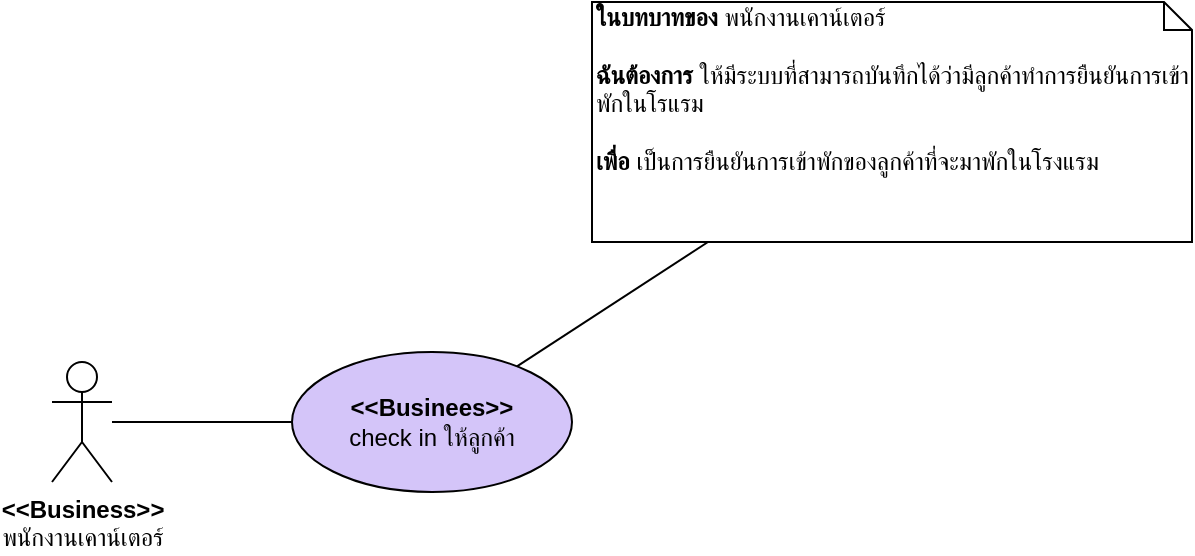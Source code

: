 <mxfile version="14.0.5" type="device" pages="3"><diagram id="AcypNGrBGECUP-zzqgEd" name="Business use case"><mxGraphModel dx="1038" dy="548" grid="1" gridSize="10" guides="1" tooltips="1" connect="1" arrows="1" fold="1" page="1" pageScale="1" pageWidth="827" pageHeight="1169" math="0" shadow="0"><root><mxCell id="0"/><mxCell id="1" parent="0"/><mxCell id="U9zcBIzE60Y1GbPLzzEr-1" value="&lt;b&gt;&amp;lt;&amp;lt;Business&amp;gt;&amp;gt;&lt;/b&gt;&lt;br&gt;พนักงานเคาน์เตอร์" style="shape=umlActor;verticalLabelPosition=bottom;verticalAlign=top;html=1;outlineConnect=0;" parent="1" vertex="1"><mxGeometry x="160" y="200" width="30" height="60" as="geometry"/></mxCell><mxCell id="U9zcBIzE60Y1GbPLzzEr-2" value="&lt;b&gt;&amp;lt;&amp;lt;Businees&amp;gt;&amp;gt;&lt;/b&gt;&lt;br&gt;check in ให้ลูกค้า" style="ellipse;whiteSpace=wrap;html=1;fillColor=#d4c5f9;" parent="1" vertex="1"><mxGeometry x="280" y="195" width="140" height="70" as="geometry"/></mxCell><mxCell id="U9zcBIzE60Y1GbPLzzEr-3" value="&lt;b&gt;ในบทบาทของ&lt;/b&gt;&amp;nbsp;พนักงานเคาน์เตอร์&lt;br&gt;&lt;br&gt;&lt;b&gt;ฉันต้องการ&lt;/b&gt;&amp;nbsp;ให้มีระบบที่สามารถบันทึกได้ว่ามีลูกค้าทำการยืนยันการเข้าพักในโรแรม&lt;br&gt;&lt;br&gt;&lt;b&gt;เพื่อ&lt;/b&gt; เป็นการยืนยันการเข้าพักของลูกค้าที่จะมาพักในโรงแรม" style="shape=note;whiteSpace=wrap;html=1;size=14;verticalAlign=top;align=left;spacingTop=-6;" parent="1" vertex="1"><mxGeometry x="430" y="20" width="300" height="120" as="geometry"/></mxCell><mxCell id="U9zcBIzE60Y1GbPLzzEr-4" value="" style="endArrow=none;endFill=1;endSize=12;html=1;" parent="1" source="U9zcBIzE60Y1GbPLzzEr-1" target="U9zcBIzE60Y1GbPLzzEr-2" edge="1"><mxGeometry width="160" relative="1" as="geometry"><mxPoint x="440" y="260" as="sourcePoint"/><mxPoint x="600" y="260" as="targetPoint"/></mxGeometry></mxCell><mxCell id="U9zcBIzE60Y1GbPLzzEr-5" value="" style="endArrow=none;endFill=1;endSize=12;html=1;" parent="1" source="U9zcBIzE60Y1GbPLzzEr-2" target="U9zcBIzE60Y1GbPLzzEr-3" edge="1"><mxGeometry width="160" relative="1" as="geometry"><mxPoint x="200" y="240" as="sourcePoint"/><mxPoint x="290" y="240" as="targetPoint"/></mxGeometry></mxCell></root></mxGraphModel></diagram><diagram id="2j5fIqkQEQFoPFCC7c_y" name="System use case"><mxGraphModel dx="1038" dy="548" grid="1" gridSize="10" guides="1" tooltips="1" connect="1" arrows="1" fold="1" page="1" pageScale="1" pageWidth="827" pageHeight="1169" math="0" shadow="0"><root><mxCell id="jgrLoApWVUbyIgLD_d8y-0"/><mxCell id="jgrLoApWVUbyIgLD_d8y-1" parent="jgrLoApWVUbyIgLD_d8y-0"/><mxCell id="A72k8wyFE-7GUAUw9-wk-0" value="พนักงานเคาน์เตอร์" style="shape=umlActor;verticalLabelPosition=bottom;verticalAlign=top;html=1;outlineConnect=0;" parent="jgrLoApWVUbyIgLD_d8y-1" vertex="1"><mxGeometry x="170" y="280" width="30" height="60" as="geometry"/></mxCell><mxCell id="A72k8wyFE-7GUAUw9-wk-1" value="เข้าระบบในฐานะ&lt;br&gt;พนักงานเคาน์เตอร์" style="ellipse;whiteSpace=wrap;html=1;" parent="jgrLoApWVUbyIgLD_d8y-1" vertex="1"><mxGeometry x="290" y="275" width="140" height="70" as="geometry"/></mxCell><mxCell id="A72k8wyFE-7GUAUw9-wk-6" value="" style="endArrow=open;endFill=1;endSize=12;html=1;" parent="jgrLoApWVUbyIgLD_d8y-1" source="A72k8wyFE-7GUAUw9-wk-0" target="A72k8wyFE-7GUAUw9-wk-1" edge="1"><mxGeometry width="160" relative="1" as="geometry"><mxPoint x="330" y="280" as="sourcePoint"/><mxPoint x="490" y="280" as="targetPoint"/></mxGeometry></mxCell><mxCell id="A72k8wyFE-7GUAUw9-wk-7" value="check in ให้ลูกค้า" style="ellipse;whiteSpace=wrap;html=1;fillColor=#d4c5f9;" parent="jgrLoApWVUbyIgLD_d8y-1" vertex="1"><mxGeometry x="490" y="160" width="140" height="70" as="geometry"/></mxCell><mxCell id="A72k8wyFE-7GUAUw9-wk-8" value="&amp;lt;&amp;lt;extend&amp;gt;&amp;gt;" style="endArrow=open;endSize=12;dashed=1;html=1;" parent="jgrLoApWVUbyIgLD_d8y-1" source="A72k8wyFE-7GUAUw9-wk-7" target="A72k8wyFE-7GUAUw9-wk-1" edge="1"><mxGeometry width="160" relative="1" as="geometry"><mxPoint x="330" y="290" as="sourcePoint"/><mxPoint x="490" y="290" as="targetPoint"/></mxGeometry></mxCell></root></mxGraphModel></diagram><diagram id="aDOk05wEmpmzOpF2zTKM" name="System Activity "><mxGraphModel dx="1038" dy="548" grid="1" gridSize="10" guides="1" tooltips="1" connect="1" arrows="1" fold="1" page="1" pageScale="1" pageWidth="827" pageHeight="1169" math="0" shadow="0"><root><mxCell id="HvUJcRajyzvbVuqM2ntR-0"/><mxCell id="HvUJcRajyzvbVuqM2ntR-1" parent="HvUJcRajyzvbVuqM2ntR-0"/><mxCell id="HvUJcRajyzvbVuqM2ntR-2" value="&lt;font style=&quot;font-size: 16px&quot;&gt;ระบบย่อย check in ให้ลูกค้า&lt;/font&gt;" style="shape=umlFrame;whiteSpace=wrap;html=1;width=210;height=40;align=center;" parent="HvUJcRajyzvbVuqM2ntR-1" vertex="1"><mxGeometry x="10" y="10" width="810" height="1140" as="geometry"/></mxCell><mxCell id="HvUJcRajyzvbVuqM2ntR-3" value="พนักงานเคาน์เตอร์" style="swimlane;fontSize=13;startSize=23;" parent="HvUJcRajyzvbVuqM2ntR-1" vertex="1"><mxGeometry x="40" y="70" width="370" height="1060" as="geometry"/></mxCell><mxCell id="HvUJcRajyzvbVuqM2ntR-4" value="ระบบ" style="swimlane;fontSize=13;" parent="HvUJcRajyzvbVuqM2ntR-1" vertex="1"><mxGeometry x="410" y="70" width="380" height="1060" as="geometry"/></mxCell><mxCell id="30vev3DMYKEH-eXmOFsj-11" value="แสดงหน้าจอ" style="rounded=1;whiteSpace=wrap;html=1;arcSize=40;fontColor=#000000;fillColor=#ffffc0;strokeColor=#ff0000;" parent="HvUJcRajyzvbVuqM2ntR-4" vertex="1"><mxGeometry x="120" y="475" width="110" height="40" as="geometry"/></mxCell><mxCell id="HvUJcRajyzvbVuqM2ntR-5" value="" style="ellipse;html=1;shape=startState;fillColor=#000000;strokeColor=#ff0000;fontSize=13;" parent="HvUJcRajyzvbVuqM2ntR-1" vertex="1"><mxGeometry x="210" y="110" width="30" height="30" as="geometry"/></mxCell><mxCell id="HvUJcRajyzvbVuqM2ntR-8" value="" style="edgeStyle=orthogonalEdgeStyle;html=1;verticalAlign=bottom;endArrow=open;endSize=8;strokeColor=#ff0000;fontSize=13;entryX=0;entryY=0.5;entryDx=0;entryDy=0;" parent="HvUJcRajyzvbVuqM2ntR-1" source="HvUJcRajyzvbVuqM2ntR-7" target="HvUJcRajyzvbVuqM2ntR-9" edge="1"><mxGeometry relative="1" as="geometry"><mxPoint x="225" y="290" as="targetPoint"/></mxGeometry></mxCell><mxCell id="HvUJcRajyzvbVuqM2ntR-9" value="โหลดข้อมูลพนักงานเคาน์เตอร์ที่กำลังใช้งาน" style="rounded=1;whiteSpace=wrap;html=1;arcSize=40;fontColor=#000000;fillColor=#ffffc0;strokeColor=#ff0000;" parent="HvUJcRajyzvbVuqM2ntR-1" vertex="1"><mxGeometry x="520" y="160" width="130" height="40" as="geometry"/></mxCell><mxCell id="HvUJcRajyzvbVuqM2ntR-10" value="มีข้อมูลสมาชิก&lt;br&gt;ที่กำลังใช้ระบบอยู่" style="rhombus;whiteSpace=wrap;html=1;fillColor=#ffffc0;strokeColor=#ff0000;fontSize=13;" parent="HvUJcRajyzvbVuqM2ntR-1" vertex="1"><mxGeometry x="515" y="230" width="140" height="70" as="geometry"/></mxCell><mxCell id="HvUJcRajyzvbVuqM2ntR-11" value="[no]" style="edgeStyle=orthogonalEdgeStyle;html=1;align=left;verticalAlign=bottom;endArrow=open;endSize=8;strokeColor=#ff0000;fontSize=13;" parent="HvUJcRajyzvbVuqM2ntR-1" source="HvUJcRajyzvbVuqM2ntR-10" target="HvUJcRajyzvbVuqM2ntR-35" edge="1"><mxGeometry x="-0.482" y="10" relative="1" as="geometry"><mxPoint x="721" y="590" as="targetPoint"/><Array as="points"><mxPoint x="720" y="265"/></Array><mxPoint as="offset"/></mxGeometry></mxCell><mxCell id="HvUJcRajyzvbVuqM2ntR-12" value="[yes]" style="edgeStyle=orthogonalEdgeStyle;html=1;align=left;verticalAlign=top;endArrow=open;endSize=8;strokeColor=#ff0000;fontSize=13;entryX=0.5;entryY=0;entryDx=0;entryDy=0;" parent="HvUJcRajyzvbVuqM2ntR-1" source="HvUJcRajyzvbVuqM2ntR-10" target="HvUJcRajyzvbVuqM2ntR-14" edge="1"><mxGeometry x="-0.667" y="-35" relative="1" as="geometry"><mxPoint x="590" y="400" as="targetPoint"/><mxPoint as="offset"/></mxGeometry></mxCell><mxCell id="HvUJcRajyzvbVuqM2ntR-13" value="" style="edgeStyle=orthogonalEdgeStyle;html=1;verticalAlign=bottom;endArrow=open;endSize=8;strokeColor=#ff0000;fontSize=13;entryX=0.5;entryY=0;entryDx=0;entryDy=0;exitX=0.5;exitY=1;exitDx=0;exitDy=0;" parent="HvUJcRajyzvbVuqM2ntR-1" source="HvUJcRajyzvbVuqM2ntR-9" target="HvUJcRajyzvbVuqM2ntR-10" edge="1"><mxGeometry relative="1" as="geometry"><mxPoint x="540" y="220" as="targetPoint"/><mxPoint x="295" y="220" as="sourcePoint"/></mxGeometry></mxCell><mxCell id="HvUJcRajyzvbVuqM2ntR-14" value="โหลดข้อมูลลูกค้าทั้งหมด" style="rounded=1;whiteSpace=wrap;html=1;arcSize=40;fontColor=#000000;fillColor=#ffffc0;strokeColor=#ff0000;" parent="HvUJcRajyzvbVuqM2ntR-1" vertex="1"><mxGeometry x="530" y="340" width="110" height="40" as="geometry"/></mxCell><mxCell id="HvUJcRajyzvbVuqM2ntR-15" value="แสดงข้อมูลลูกค้าใน&amp;nbsp;combobox" style="rounded=1;whiteSpace=wrap;html=1;arcSize=40;fontColor=#000000;fillColor=#ffffc0;strokeColor=#ff0000;" parent="HvUJcRajyzvbVuqM2ntR-1" vertex="1"><mxGeometry x="530" y="400" width="110" height="40" as="geometry"/></mxCell><mxCell id="HvUJcRajyzvbVuqM2ntR-18" value="เลือกลูกค้าจาก&lt;br&gt;combobox&amp;nbsp;" style="rounded=1;whiteSpace=wrap;html=1;arcSize=40;fontColor=#000000;fillColor=#ffffc0;strokeColor=#ff0000;" parent="HvUJcRajyzvbVuqM2ntR-1" vertex="1"><mxGeometry x="210" y="410" width="110" height="40" as="geometry"/></mxCell><mxCell id="HvUJcRajyzvbVuqM2ntR-20" value="กดปุ่ม check in" style="rounded=1;whiteSpace=wrap;html=1;arcSize=40;fontColor=#000000;fillColor=#ffffc0;strokeColor=#ff0000;" parent="HvUJcRajyzvbVuqM2ntR-1" vertex="1"><mxGeometry x="210" y="780" width="110" height="40" as="geometry"/></mxCell><mxCell id="HvUJcRajyzvbVuqM2ntR-27" value="บันทึกการ check inโดยใส่ค่า&amp;nbsp;&lt;br&gt;Customer, ReserveRoom,&lt;br&gt;Employee, และวันเวลา" style="rounded=1;whiteSpace=wrap;html=1;arcSize=40;fontColor=#000000;fillColor=#ffffc0;strokeColor=#ff0000;" parent="HvUJcRajyzvbVuqM2ntR-1" vertex="1"><mxGeometry x="500" y="885" width="175" height="50" as="geometry"/></mxCell><mxCell id="HvUJcRajyzvbVuqM2ntR-28" value="บันทึกการ check in" style="rounded=1;whiteSpace=wrap;html=1;arcSize=40;fontColor=#000000;fillColor=#ffffc0;strokeColor=#ff0000;" parent="HvUJcRajyzvbVuqM2ntR-1" vertex="1"><mxGeometry x="527.5" y="965" width="120" height="40" as="geometry"/></mxCell><mxCell id="HvUJcRajyzvbVuqM2ntR-29" value="แสดงข้อความ&lt;br&gt;บันทึกสำเร็จ" style="rounded=1;whiteSpace=wrap;html=1;arcSize=40;fontColor=#000000;fillColor=#ffffc0;strokeColor=#ff0000;" parent="HvUJcRajyzvbVuqM2ntR-1" vertex="1"><mxGeometry x="527.5" y="1050" width="120" height="40" as="geometry"/></mxCell><mxCell id="HvUJcRajyzvbVuqM2ntR-31" value="" style="edgeStyle=orthogonalEdgeStyle;html=1;verticalAlign=bottom;endArrow=open;endSize=8;strokeColor=#ff0000;fontSize=13;entryX=0.5;entryY=0;entryDx=0;entryDy=0;exitX=0.5;exitY=1;exitDx=0;exitDy=0;" parent="HvUJcRajyzvbVuqM2ntR-1" source="HvUJcRajyzvbVuqM2ntR-27" target="HvUJcRajyzvbVuqM2ntR-28" edge="1"><mxGeometry relative="1" as="geometry"><mxPoint x="560" y="840" as="targetPoint"/><mxPoint x="560" y="800" as="sourcePoint"/></mxGeometry></mxCell><mxCell id="HvUJcRajyzvbVuqM2ntR-32" value="" style="edgeStyle=orthogonalEdgeStyle;html=1;verticalAlign=bottom;endArrow=open;endSize=8;strokeColor=#ff0000;fontSize=13;entryX=0.5;entryY=0;entryDx=0;entryDy=0;exitX=0.5;exitY=1;exitDx=0;exitDy=0;" parent="HvUJcRajyzvbVuqM2ntR-1" source="HvUJcRajyzvbVuqM2ntR-28" target="HvUJcRajyzvbVuqM2ntR-29" edge="1"><mxGeometry relative="1" as="geometry"><mxPoint x="570" y="850" as="targetPoint"/><mxPoint x="570" y="810" as="sourcePoint"/></mxGeometry></mxCell><mxCell id="HvUJcRajyzvbVuqM2ntR-33" value="" style="ellipse;html=1;shape=endState;fillColor=#000000;strokeColor=#ff0000;" parent="HvUJcRajyzvbVuqM2ntR-1" vertex="1"><mxGeometry x="200" y="1055" width="30" height="30" as="geometry"/></mxCell><mxCell id="HvUJcRajyzvbVuqM2ntR-35" value="แสดงข้อความให้ผู้ใช้&lt;br&gt;เข้าระบบก่อน" style="rounded=1;whiteSpace=wrap;html=1;arcSize=40;fontColor=#000000;fillColor=#ffffc0;strokeColor=#ff0000;" parent="HvUJcRajyzvbVuqM2ntR-1" vertex="1"><mxGeometry x="660" y="530" width="120" height="40" as="geometry"/></mxCell><mxCell id="HvUJcRajyzvbVuqM2ntR-36" value="" style="edgeStyle=orthogonalEdgeStyle;html=1;verticalAlign=bottom;endArrow=open;endSize=8;strokeColor=#ff0000;fontSize=13;" parent="HvUJcRajyzvbVuqM2ntR-1" source="HvUJcRajyzvbVuqM2ntR-35" target="HvUJcRajyzvbVuqM2ntR-33" edge="1"><mxGeometry relative="1" as="geometry"><mxPoint x="560" y="1010" as="targetPoint"/><mxPoint x="560" y="970" as="sourcePoint"/><Array as="points"><mxPoint x="721" y="1110"/><mxPoint x="220" y="1110"/></Array></mxGeometry></mxCell><mxCell id="HvUJcRajyzvbVuqM2ntR-7" value="เปิดหน้าจอ" style="rounded=1;whiteSpace=wrap;html=1;arcSize=40;fontColor=#000000;fillColor=#ffffc0;strokeColor=#ff0000;" parent="HvUJcRajyzvbVuqM2ntR-1" vertex="1"><mxGeometry x="165" y="160" width="120" height="40" as="geometry"/></mxCell><mxCell id="30vev3DMYKEH-eXmOFsj-0" value="" style="edgeStyle=orthogonalEdgeStyle;html=1;verticalAlign=bottom;endArrow=open;endSize=8;strokeColor=#ff0000;fontSize=13;" parent="HvUJcRajyzvbVuqM2ntR-1" source="HvUJcRajyzvbVuqM2ntR-5" target="HvUJcRajyzvbVuqM2ntR-7" edge="1"><mxGeometry relative="1" as="geometry"><mxPoint x="225" y="190" as="targetPoint"/><mxPoint x="225" y="140" as="sourcePoint"/></mxGeometry></mxCell><mxCell id="30vev3DMYKEH-eXmOFsj-1" value="แสดงวันที่และเวลาปัจจุบันใน datetime&lt;br&gt;picker" style="rounded=1;whiteSpace=wrap;html=1;arcSize=40;fontColor=#000000;fillColor=#ffffc0;strokeColor=#ff0000;" parent="HvUJcRajyzvbVuqM2ntR-1" vertex="1"><mxGeometry x="520" y="470" width="130" height="50" as="geometry"/></mxCell><mxCell id="30vev3DMYKEH-eXmOFsj-4" value="ป้อนวันที่และเวลา" style="rounded=1;whiteSpace=wrap;html=1;arcSize=40;fontColor=#000000;fillColor=#ffffc0;strokeColor=#ff0000;" parent="HvUJcRajyzvbVuqM2ntR-1" vertex="1"><mxGeometry x="210" y="710" width="110" height="40" as="geometry"/></mxCell><mxCell id="30vev3DMYKEH-eXmOFsj-8" value="" style="edgeStyle=orthogonalEdgeStyle;html=1;verticalAlign=bottom;endArrow=open;endSize=8;strokeColor=#ff0000;fontSize=13;" parent="HvUJcRajyzvbVuqM2ntR-1" source="HvUJcRajyzvbVuqM2ntR-14" target="HvUJcRajyzvbVuqM2ntR-15" edge="1"><mxGeometry relative="1" as="geometry"><mxPoint x="585" y="420" as="targetPoint"/><mxPoint x="595" y="595" as="sourcePoint"/></mxGeometry></mxCell><mxCell id="30vev3DMYKEH-eXmOFsj-19" value="" style="edgeStyle=orthogonalEdgeStyle;html=1;verticalAlign=bottom;endArrow=open;endSize=8;strokeColor=#ff0000;fontSize=13;" parent="HvUJcRajyzvbVuqM2ntR-1" source="HvUJcRajyzvbVuqM2ntR-15" target="30vev3DMYKEH-eXmOFsj-1" edge="1"><mxGeometry relative="1" as="geometry"><mxPoint x="595" y="410" as="targetPoint"/><mxPoint x="595" y="390" as="sourcePoint"/></mxGeometry></mxCell><mxCell id="30vev3DMYKEH-eXmOFsj-20" value="" style="edgeStyle=orthogonalEdgeStyle;html=1;verticalAlign=bottom;endArrow=open;endSize=8;strokeColor=#ff0000;fontSize=13;" parent="HvUJcRajyzvbVuqM2ntR-1" source="30vev3DMYKEH-eXmOFsj-1" target="30vev3DMYKEH-eXmOFsj-11" edge="1"><mxGeometry relative="1" as="geometry"><mxPoint x="595" y="480" as="targetPoint"/><mxPoint x="595" y="450" as="sourcePoint"/></mxGeometry></mxCell><mxCell id="30vev3DMYKEH-eXmOFsj-23" value="" style="edgeStyle=orthogonalEdgeStyle;html=1;verticalAlign=bottom;endArrow=open;endSize=8;strokeColor=#ff0000;fontSize=13;" parent="HvUJcRajyzvbVuqM2ntR-1" source="30vev3DMYKEH-eXmOFsj-11" target="HvUJcRajyzvbVuqM2ntR-18" edge="1"><mxGeometry relative="1" as="geometry"><mxPoint x="595" y="555" as="targetPoint"/><mxPoint x="595" y="530" as="sourcePoint"/><Array as="points"><mxPoint x="480" y="565"/><mxPoint x="480" y="360"/><mxPoint x="265" y="360"/></Array></mxGeometry></mxCell><mxCell id="30vev3DMYKEH-eXmOFsj-25" value="ค้นหาใบการจองห้องพัก&lt;br&gt;ด้วย id ของ user" style="rounded=1;whiteSpace=wrap;html=1;arcSize=40;fontColor=#000000;fillColor=#ffffc0;strokeColor=#ff0000;" parent="HvUJcRajyzvbVuqM2ntR-1" vertex="1"><mxGeometry x="527.5" y="640" width="150" height="40" as="geometry"/></mxCell><mxCell id="30vev3DMYKEH-eXmOFsj-28" value="" style="edgeStyle=orthogonalEdgeStyle;html=1;verticalAlign=bottom;endArrow=open;endSize=8;strokeColor=#ff0000;fontSize=13;" parent="HvUJcRajyzvbVuqM2ntR-1" source="30vev3DMYKEH-eXmOFsj-25" target="R04HL-Jlfe3l_QHdLG4Q-2" edge="1"><mxGeometry relative="1" as="geometry"><mxPoint x="627.6" y="770.046" as="targetPoint"/><mxPoint x="535" y="690" as="sourcePoint"/></mxGeometry></mxCell><mxCell id="R04HL-Jlfe3l_QHdLG4Q-0" value="" style="edgeStyle=orthogonalEdgeStyle;html=1;verticalAlign=bottom;endArrow=open;endSize=8;strokeColor=#ff0000;fontSize=13;" edge="1" parent="HvUJcRajyzvbVuqM2ntR-1" source="HvUJcRajyzvbVuqM2ntR-18" target="30vev3DMYKEH-eXmOFsj-25"><mxGeometry relative="1" as="geometry"><mxPoint x="600" y="620" as="targetPoint"/><mxPoint x="595" y="530" as="sourcePoint"/><Array as="points"><mxPoint x="265" y="600"/><mxPoint x="600" y="600"/></Array></mxGeometry></mxCell><mxCell id="R04HL-Jlfe3l_QHdLG4Q-1" value="แสดงหน้าจอ" style="rounded=1;whiteSpace=wrap;html=1;arcSize=40;fontColor=#000000;fillColor=#ffffc0;strokeColor=#ff0000;" vertex="1" parent="HvUJcRajyzvbVuqM2ntR-1"><mxGeometry x="547.5" y="800" width="110" height="40" as="geometry"/></mxCell><mxCell id="R04HL-Jlfe3l_QHdLG4Q-2" value="แสดงใบจองใน&amp;nbsp;combobox" style="rounded=1;whiteSpace=wrap;html=1;arcSize=40;fontColor=#000000;fillColor=#ffffc0;strokeColor=#ff0000;" vertex="1" parent="HvUJcRajyzvbVuqM2ntR-1"><mxGeometry x="547.5" y="720" width="110" height="40" as="geometry"/></mxCell><mxCell id="R04HL-Jlfe3l_QHdLG4Q-3" value="" style="edgeStyle=orthogonalEdgeStyle;html=1;verticalAlign=bottom;endArrow=open;endSize=8;strokeColor=#ff0000;fontSize=13;" edge="1" parent="HvUJcRajyzvbVuqM2ntR-1" source="R04HL-Jlfe3l_QHdLG4Q-2" target="R04HL-Jlfe3l_QHdLG4Q-1"><mxGeometry relative="1" as="geometry"><mxPoint x="637.5" y="690" as="targetPoint"/><mxPoint x="637.5" y="670" as="sourcePoint"/></mxGeometry></mxCell><mxCell id="R04HL-Jlfe3l_QHdLG4Q-4" value="เลือกใบจอง" style="rounded=1;whiteSpace=wrap;html=1;arcSize=40;fontColor=#000000;fillColor=#ffffc0;strokeColor=#ff0000;" vertex="1" parent="HvUJcRajyzvbVuqM2ntR-1"><mxGeometry x="210" y="640" width="110" height="40" as="geometry"/></mxCell><mxCell id="R04HL-Jlfe3l_QHdLG4Q-5" value="" style="edgeStyle=orthogonalEdgeStyle;html=1;verticalAlign=bottom;endArrow=open;endSize=8;strokeColor=#ff0000;fontSize=13;" edge="1" parent="HvUJcRajyzvbVuqM2ntR-1" source="R04HL-Jlfe3l_QHdLG4Q-1" target="R04HL-Jlfe3l_QHdLG4Q-4"><mxGeometry relative="1" as="geometry"><mxPoint x="637.5" y="810" as="targetPoint"/><mxPoint x="637.5" y="790" as="sourcePoint"/><Array as="points"><mxPoint x="510" y="820"/><mxPoint x="510" y="660"/></Array></mxGeometry></mxCell><mxCell id="R04HL-Jlfe3l_QHdLG4Q-8" value="" style="edgeStyle=orthogonalEdgeStyle;html=1;verticalAlign=bottom;endArrow=open;endSize=8;strokeColor=#ff0000;fontSize=13;" edge="1" parent="HvUJcRajyzvbVuqM2ntR-1" source="R04HL-Jlfe3l_QHdLG4Q-4" target="30vev3DMYKEH-eXmOFsj-4"><mxGeometry relative="1" as="geometry"><mxPoint x="637.5" y="810" as="targetPoint"/><mxPoint x="637.5" y="790" as="sourcePoint"/></mxGeometry></mxCell><mxCell id="R04HL-Jlfe3l_QHdLG4Q-9" value="" style="edgeStyle=orthogonalEdgeStyle;html=1;verticalAlign=bottom;endArrow=open;endSize=8;strokeColor=#ff0000;fontSize=13;" edge="1" parent="HvUJcRajyzvbVuqM2ntR-1" source="30vev3DMYKEH-eXmOFsj-4" target="HvUJcRajyzvbVuqM2ntR-20"><mxGeometry relative="1" as="geometry"><mxPoint x="275" y="720" as="targetPoint"/><mxPoint x="275" y="690" as="sourcePoint"/></mxGeometry></mxCell><mxCell id="R04HL-Jlfe3l_QHdLG4Q-10" value="" style="edgeStyle=orthogonalEdgeStyle;html=1;verticalAlign=bottom;endArrow=open;endSize=8;strokeColor=#ff0000;fontSize=13;" edge="1" parent="HvUJcRajyzvbVuqM2ntR-1" source="HvUJcRajyzvbVuqM2ntR-20" target="HvUJcRajyzvbVuqM2ntR-27"><mxGeometry relative="1" as="geometry"><mxPoint x="637.5" y="980" as="targetPoint"/><mxPoint x="637.5" y="950" as="sourcePoint"/><Array as="points"><mxPoint x="265" y="915"/></Array></mxGeometry></mxCell><mxCell id="z-fl8t8CX_axTR5rEyrz-0" value="" style="edgeStyle=orthogonalEdgeStyle;html=1;verticalAlign=bottom;endArrow=open;endSize=8;strokeColor=#ff0000;fontSize=13;" edge="1" parent="HvUJcRajyzvbVuqM2ntR-1" source="HvUJcRajyzvbVuqM2ntR-29" target="HvUJcRajyzvbVuqM2ntR-33"><mxGeometry relative="1" as="geometry"><mxPoint x="597.5" y="1060" as="targetPoint"/><mxPoint x="597.5" y="1015" as="sourcePoint"/></mxGeometry></mxCell></root></mxGraphModel></diagram></mxfile>